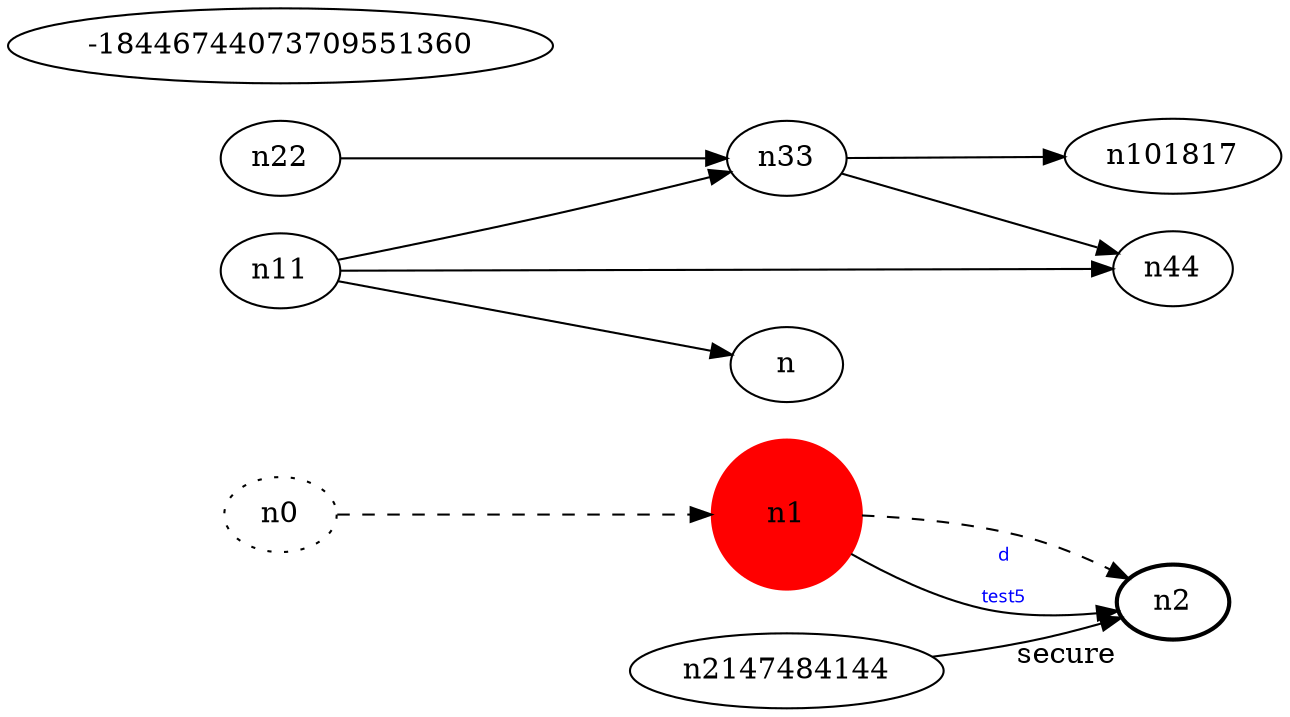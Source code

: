 digraph test5 {
	rankdir=LR;
	fontcolor=blue; /* c0; c1; c0 -- c1 */
	n0 [style=dotted, fillcolor="#123456"]; // c2; c3; c2 -- c3
	n1 [height=1, width=1, color=red, style=filled];
	n2 [style=bold, xlabel="secure"];
	n0 -> n1 -> n2[style=dashed];
	n1 -> n2 [fontname="comic sans", label="d\n\l\G", fontcolor=blue, fontsize=9];
	n33 -> n101817;
	n11 -> n-18446744073709551360;
	n11 -> n33;
	n11 -> n44;
	n22 -> n33;
	n2147484144 -> n2;
	n33 -> n44;
}
